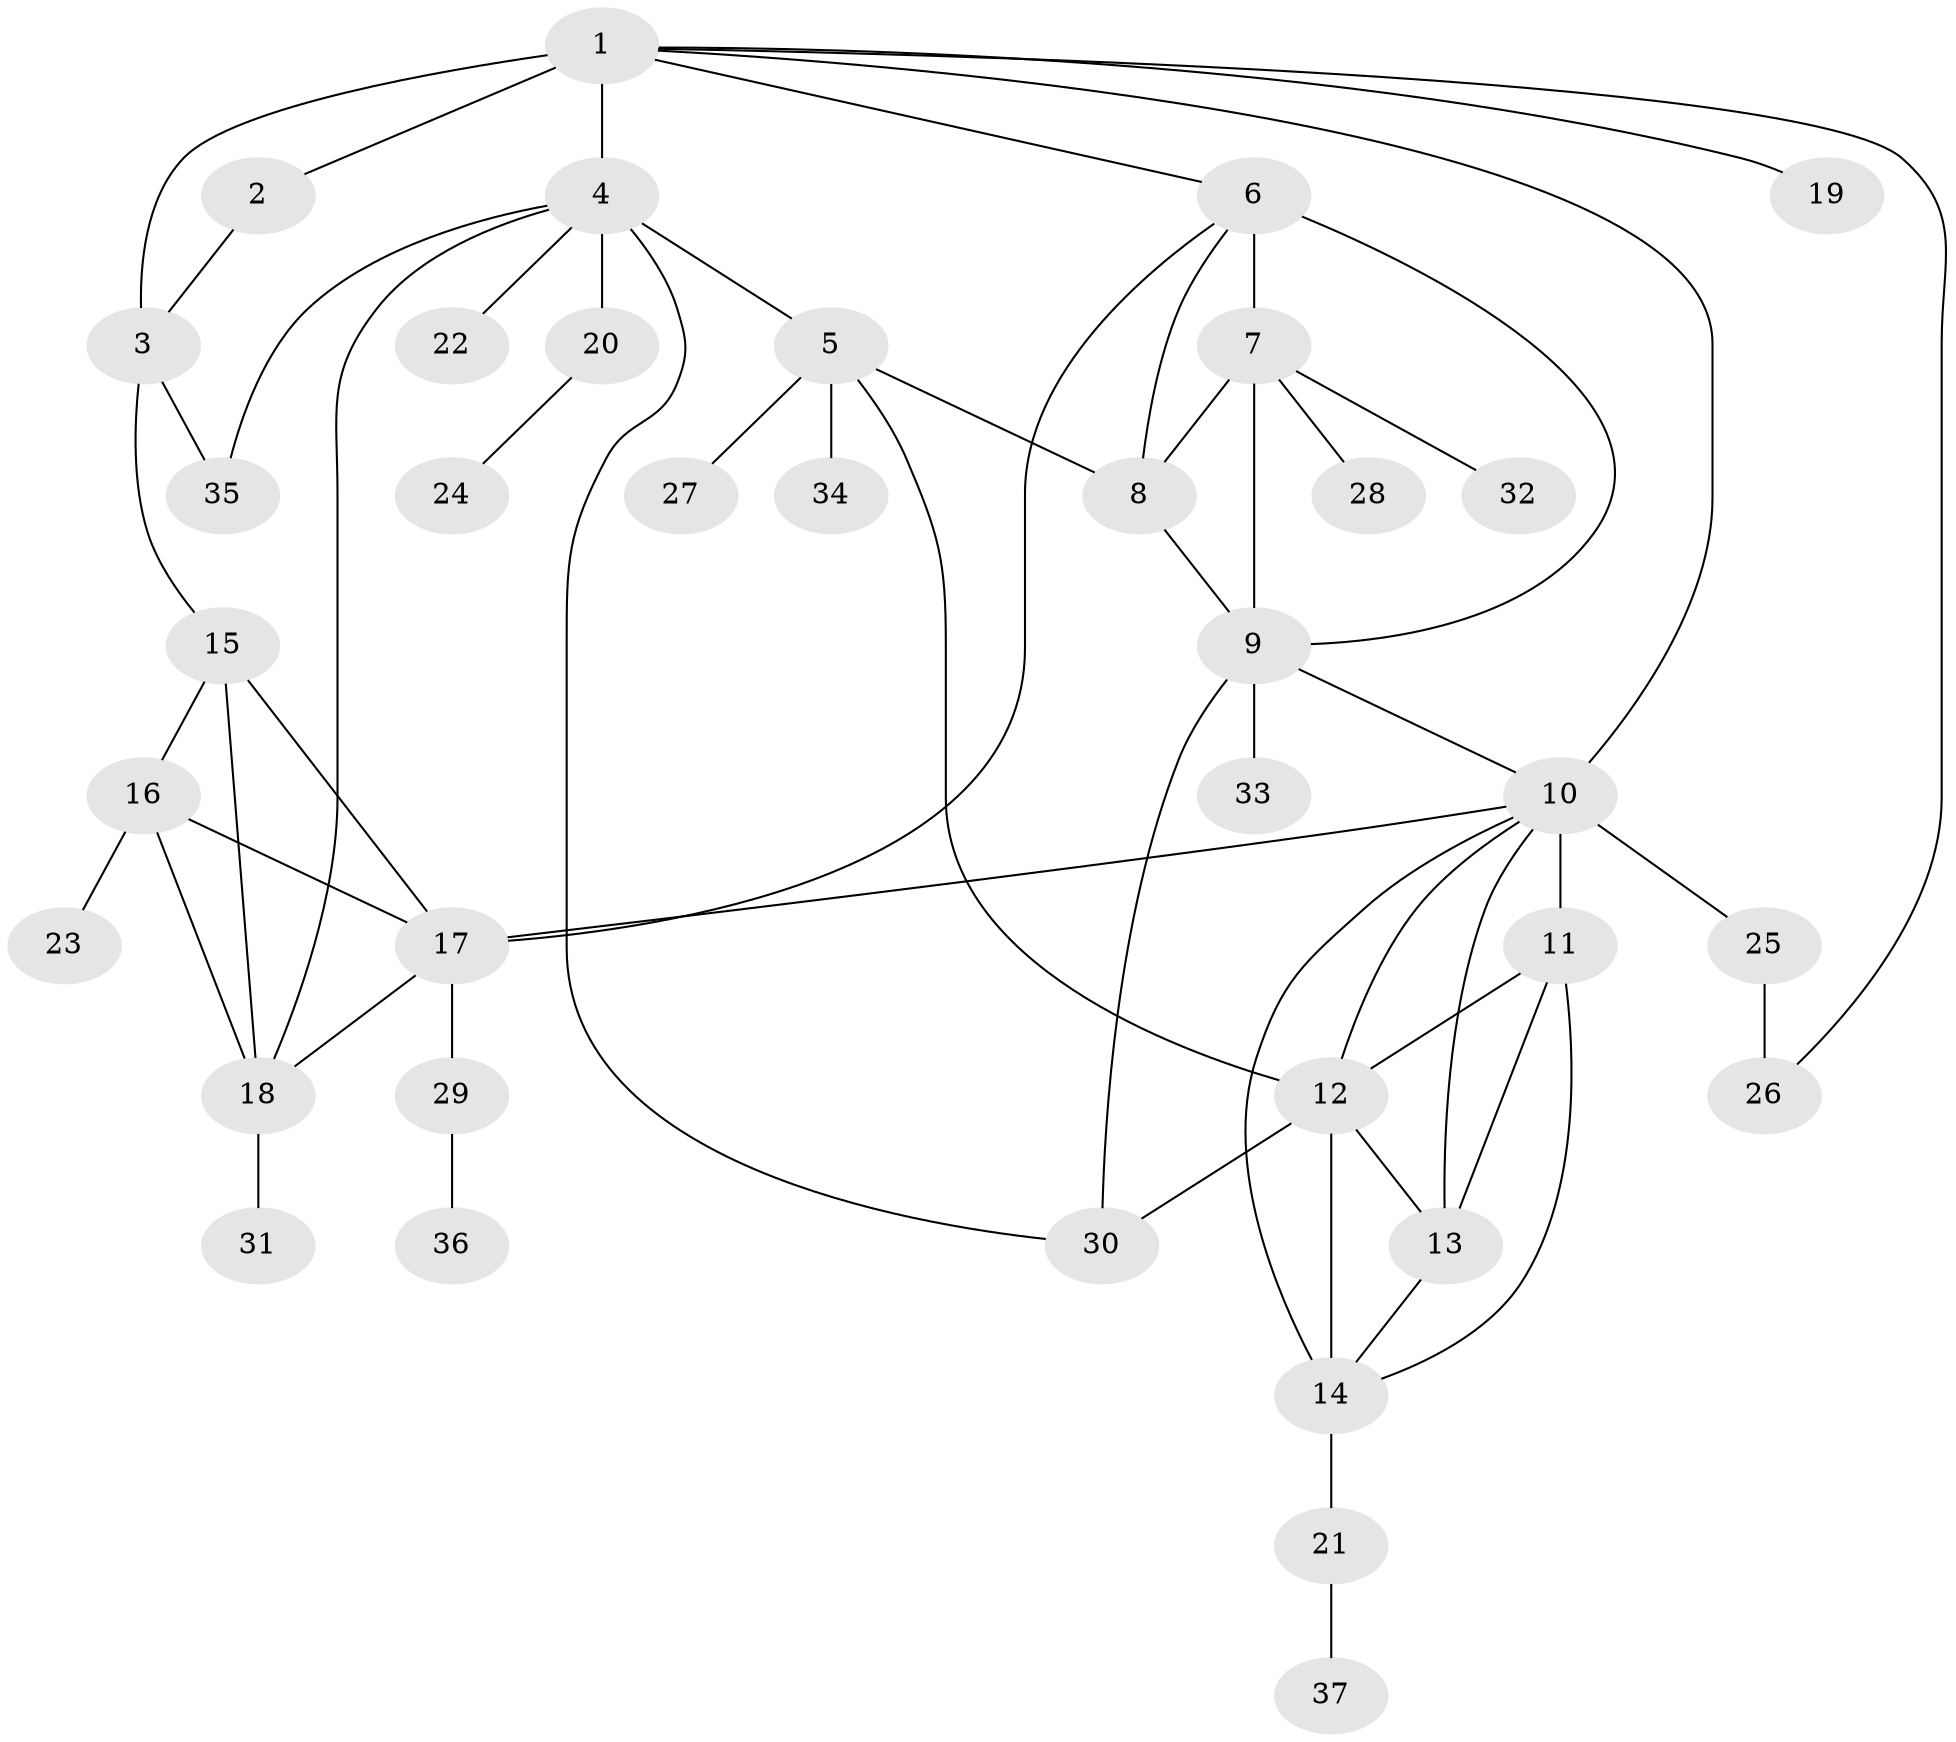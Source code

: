 // original degree distribution, {13: 0.016666666666666666, 8: 0.058333333333333334, 5: 0.05, 7: 0.008333333333333333, 9: 0.025, 6: 0.041666666666666664, 12: 0.025, 10: 0.016666666666666666, 11: 0.008333333333333333, 1: 0.5666666666666667, 2: 0.15, 4: 0.008333333333333333, 3: 0.025}
// Generated by graph-tools (version 1.1) at 2025/52/03/04/25 22:52:25]
// undirected, 37 vertices, 59 edges
graph export_dot {
  node [color=gray90,style=filled];
  1;
  2;
  3;
  4;
  5;
  6;
  7;
  8;
  9;
  10;
  11;
  12;
  13;
  14;
  15;
  16;
  17;
  18;
  19;
  20;
  21;
  22;
  23;
  24;
  25;
  26;
  27;
  28;
  29;
  30;
  31;
  32;
  33;
  34;
  35;
  36;
  37;
  1 -- 2 [weight=1.0];
  1 -- 3 [weight=4.0];
  1 -- 4 [weight=1.0];
  1 -- 6 [weight=1.0];
  1 -- 10 [weight=2.0];
  1 -- 19 [weight=1.0];
  1 -- 26 [weight=1.0];
  2 -- 3 [weight=4.0];
  3 -- 15 [weight=1.0];
  3 -- 35 [weight=2.0];
  4 -- 5 [weight=5.0];
  4 -- 18 [weight=1.0];
  4 -- 20 [weight=4.0];
  4 -- 22 [weight=1.0];
  4 -- 30 [weight=1.0];
  4 -- 35 [weight=1.0];
  5 -- 8 [weight=1.0];
  5 -- 12 [weight=1.0];
  5 -- 27 [weight=1.0];
  5 -- 34 [weight=1.0];
  6 -- 7 [weight=3.0];
  6 -- 8 [weight=1.0];
  6 -- 9 [weight=1.0];
  6 -- 17 [weight=1.0];
  7 -- 8 [weight=3.0];
  7 -- 9 [weight=3.0];
  7 -- 28 [weight=1.0];
  7 -- 32 [weight=1.0];
  8 -- 9 [weight=1.0];
  9 -- 10 [weight=1.0];
  9 -- 30 [weight=1.0];
  9 -- 33 [weight=1.0];
  10 -- 11 [weight=9.0];
  10 -- 12 [weight=2.0];
  10 -- 13 [weight=2.0];
  10 -- 14 [weight=2.0];
  10 -- 17 [weight=1.0];
  10 -- 25 [weight=1.0];
  11 -- 12 [weight=1.0];
  11 -- 13 [weight=1.0];
  11 -- 14 [weight=1.0];
  12 -- 13 [weight=1.0];
  12 -- 14 [weight=1.0];
  12 -- 30 [weight=1.0];
  13 -- 14 [weight=1.0];
  14 -- 21 [weight=2.0];
  15 -- 16 [weight=3.0];
  15 -- 17 [weight=3.0];
  15 -- 18 [weight=3.0];
  16 -- 17 [weight=1.0];
  16 -- 18 [weight=1.0];
  16 -- 23 [weight=1.0];
  17 -- 18 [weight=1.0];
  17 -- 29 [weight=4.0];
  18 -- 31 [weight=1.0];
  20 -- 24 [weight=1.0];
  21 -- 37 [weight=1.0];
  25 -- 26 [weight=2.0];
  29 -- 36 [weight=1.0];
}
